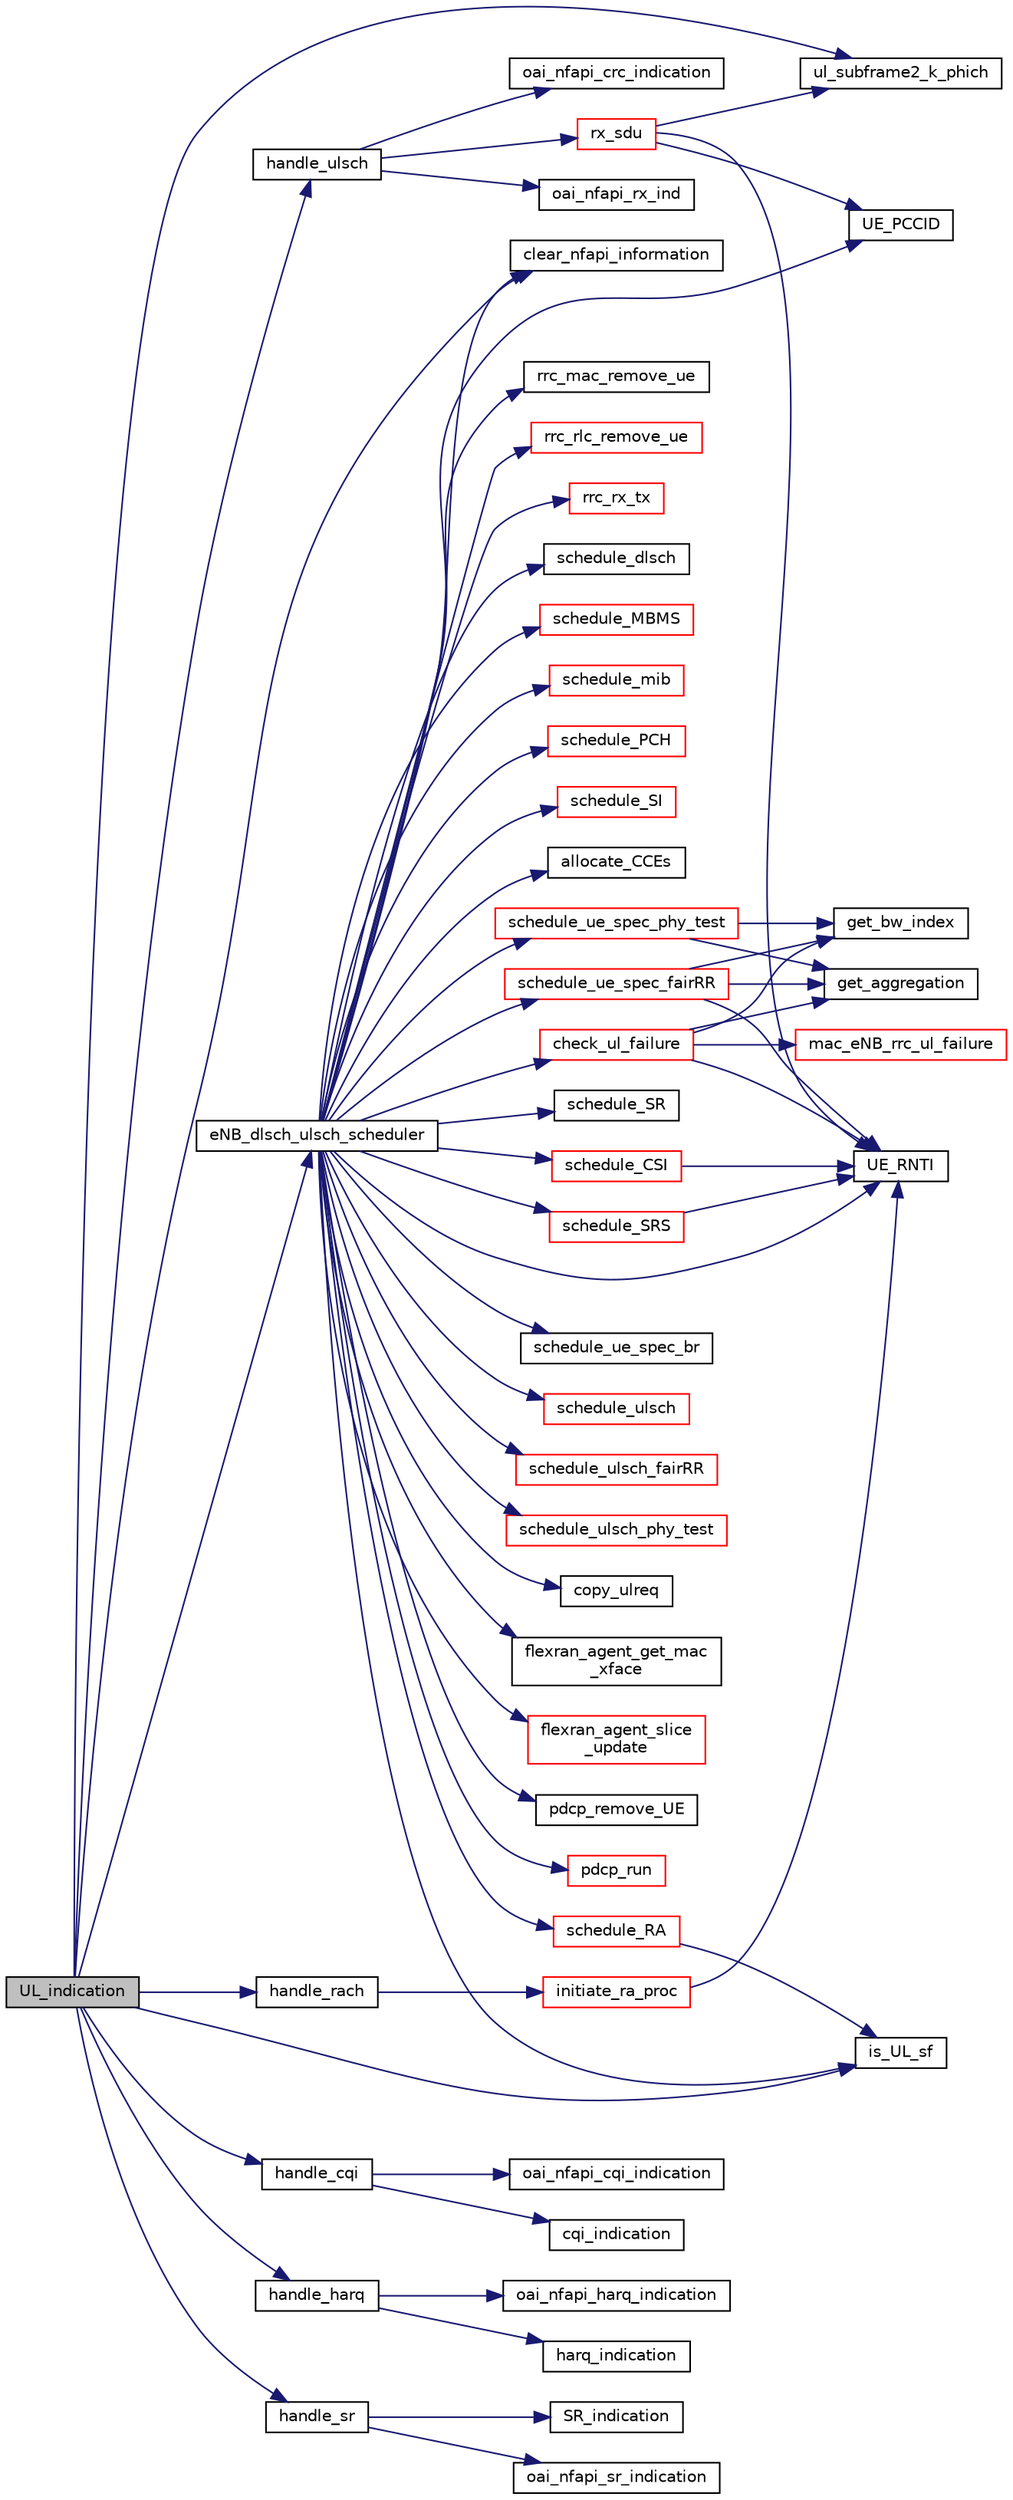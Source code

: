 digraph "UL_indication"
{
 // LATEX_PDF_SIZE
  edge [fontname="Helvetica",fontsize="10",labelfontname="Helvetica",labelfontsize="10"];
  node [fontname="Helvetica",fontsize="10",shape=record];
  rankdir="LR";
  Node1 [label="UL_indication",height=0.2,width=0.4,color="black", fillcolor="grey75", style="filled", fontcolor="black",tooltip=" "];
  Node1 -> Node2 [color="midnightblue",fontsize="10",style="solid",fontname="Helvetica"];
  Node2 [label="clear_nfapi_information",height=0.2,width=0.4,color="black", fillcolor="white", style="filled",URL="$group____mac.html#ga237541d2b485951631a7f7487adc2314",tooltip=" "];
  Node1 -> Node3 [color="midnightblue",fontsize="10",style="solid",fontname="Helvetica"];
  Node3 [label="eNB_dlsch_ulsch_scheduler",height=0.2,width=0.4,color="black", fillcolor="white", style="filled",URL="$group____mac.html#ga2a3ebd99050898af5b0f5ff9c9785897",tooltip=" "];
  Node3 -> Node4 [color="midnightblue",fontsize="10",style="solid",fontname="Helvetica"];
  Node4 [label="allocate_CCEs",height=0.2,width=0.4,color="black", fillcolor="white", style="filled",URL="$group____mac.html#ga08cfa26038e6093a403c015ec8bc3a4c",tooltip=" "];
  Node3 -> Node5 [color="midnightblue",fontsize="10",style="solid",fontname="Helvetica"];
  Node5 [label="check_ul_failure",height=0.2,width=0.4,color="red", fillcolor="white", style="filled",URL="$eNB__scheduler_8c.html#af48e560265cb7fa55295580e5fdca021",tooltip=" "];
  Node5 -> Node6 [color="midnightblue",fontsize="10",style="solid",fontname="Helvetica"];
  Node6 [label="get_aggregation",height=0.2,width=0.4,color="black", fillcolor="white", style="filled",URL="$group____mac.html#ga4c2fbdb0dfe9c6eb3eea73322800e767",tooltip=" "];
  Node5 -> Node7 [color="midnightblue",fontsize="10",style="solid",fontname="Helvetica"];
  Node7 [label="get_bw_index",height=0.2,width=0.4,color="black", fillcolor="white", style="filled",URL="$group____mac.html#ga90192a5bf0a35e59da30cc67f2d17d33",tooltip=" "];
  Node5 -> Node8 [color="midnightblue",fontsize="10",style="solid",fontname="Helvetica"];
  Node8 [label="mac_eNB_rrc_ul_failure",height=0.2,width=0.4,color="red", fillcolor="white", style="filled",URL="$group____rrc.html#gaa98913d60281318aec3c03ffe2c5e910",tooltip=" "];
  Node5 -> Node12 [color="midnightblue",fontsize="10",style="solid",fontname="Helvetica"];
  Node12 [label="UE_RNTI",height=0.2,width=0.4,color="black", fillcolor="white", style="filled",URL="$group____mac.html#gab1357b72b8008581c108de6f662a3ca8",tooltip=" "];
  Node3 -> Node2 [color="midnightblue",fontsize="10",style="solid",fontname="Helvetica"];
  Node3 -> Node13 [color="midnightblue",fontsize="10",style="solid",fontname="Helvetica"];
  Node13 [label="copy_ulreq",height=0.2,width=0.4,color="black", fillcolor="white", style="filled",URL="$eNB__scheduler_8c.html#abb2d9b129635102d0df4162258504514",tooltip=" "];
  Node3 -> Node14 [color="midnightblue",fontsize="10",style="solid",fontname="Helvetica"];
  Node14 [label="flexran_agent_get_mac\l_xface",height=0.2,width=0.4,color="black", fillcolor="white", style="filled",URL="$flexran__agent__mac_8c.html#a6ed74fc929d98eb8129181d1f5b00d08",tooltip=" "];
  Node3 -> Node15 [color="midnightblue",fontsize="10",style="solid",fontname="Helvetica"];
  Node15 [label="flexran_agent_slice\l_update",height=0.2,width=0.4,color="red", fillcolor="white", style="filled",URL="$flexran__agent__mac_8c.html#a0d004b81683913813b1f18b1f700e5f3",tooltip=" "];
  Node3 -> Node72 [color="midnightblue",fontsize="10",style="solid",fontname="Helvetica"];
  Node72 [label="is_UL_sf",height=0.2,width=0.4,color="black", fillcolor="white", style="filled",URL="$group____mac.html#gaf47f6641ee54ffd8b8dc98462244048d",tooltip=" "];
  Node3 -> Node73 [color="midnightblue",fontsize="10",style="solid",fontname="Helvetica"];
  Node73 [label="pdcp_remove_UE",height=0.2,width=0.4,color="black", fillcolor="white", style="filled",URL="$group____pdcp.html#ga9eb9a8bc6147fb026ec43b569659fb52",tooltip="Function for RRC to remove UE from PDCP module hashtable."];
  Node3 -> Node74 [color="midnightblue",fontsize="10",style="solid",fontname="Helvetica"];
  Node74 [label="pdcp_run",height=0.2,width=0.4,color="red", fillcolor="white", style="filled",URL="$group____pdcp.html#gaaf877f8fcf559b90eadcbcc2460ba0ef",tooltip="Runs PDCP entity to let it handle incoming/outgoing SDUs."];
  Node3 -> Node89 [color="midnightblue",fontsize="10",style="solid",fontname="Helvetica"];
  Node89 [label="rrc_mac_remove_ue",height=0.2,width=0.4,color="black", fillcolor="white", style="filled",URL="$group____mac.html#ga2d1a1a9fdd1d4eac3b05078258de538c",tooltip=" "];
  Node3 -> Node90 [color="midnightblue",fontsize="10",style="solid",fontname="Helvetica"];
  Node90 [label="rrc_rlc_remove_ue",height=0.2,width=0.4,color="red", fillcolor="white", style="filled",URL="$group__em.html#ga0da44c486411f7cc9441fe90bfc0e143",tooltip="Remove all RLC protocol instances from all radio bearers allocated to a UE."];
  Node3 -> Node92 [color="midnightblue",fontsize="10",style="solid",fontname="Helvetica"];
  Node92 [label="rrc_rx_tx",height=0.2,width=0.4,color="red", fillcolor="white", style="filled",URL="$LITE_2rrc__common_8c.html#a955366d1b4e84e5a73d64fb8ddf0f7d9",tooltip=" "];
  Node3 -> Node148 [color="midnightblue",fontsize="10",style="solid",fontname="Helvetica"];
  Node148 [label="schedule_CSI",height=0.2,width=0.4,color="red", fillcolor="white", style="filled",URL="$eNB__scheduler_8c.html#a3a4e50a665da2f93aa2b7ad7977ad3d5",tooltip=" "];
  Node148 -> Node12 [color="midnightblue",fontsize="10",style="solid",fontname="Helvetica"];
  Node3 -> Node152 [color="midnightblue",fontsize="10",style="solid",fontname="Helvetica"];
  Node152 [label="schedule_dlsch",height=0.2,width=0.4,color="black", fillcolor="white", style="filled",URL="$group____mac.html#gab28eef1f7da2aa0e4a9c857746d468ac",tooltip="UE specific DLSCH scheduling. Retrieves next ue to be schduled from round-robin scheduler and gets th..."];
  Node3 -> Node153 [color="midnightblue",fontsize="10",style="solid",fontname="Helvetica"];
  Node153 [label="schedule_MBMS",height=0.2,width=0.4,color="red", fillcolor="white", style="filled",URL="$group____mac.html#ga467b6d5c32d1607f95d4da25b18601ad",tooltip="MBMS scheduling: Checking the position for MBSFN subframes. Create MSI, transfer MCCH from RRC to MAC..."];
  Node3 -> Node170 [color="midnightblue",fontsize="10",style="solid",fontname="Helvetica"];
  Node170 [label="schedule_mib",height=0.2,width=0.4,color="red", fillcolor="white", style="filled",URL="$group____mac.html#gab91966c660f32a9e67ea124ed23c7a5f",tooltip="MIB scheduling for PBCH. This function requests the MIB from RRC and provides it to L1."];
  Node3 -> Node171 [color="midnightblue",fontsize="10",style="solid",fontname="Helvetica"];
  Node171 [label="schedule_PCH",height=0.2,width=0.4,color="red", fillcolor="white", style="filled",URL="$group____mac.html#ga315f527307d1f3b4802ebc51a0e00d5f",tooltip="First stage of PCH Scheduling. Gets a PCH SDU from RRC if available and computes the MCS required to ..."];
  Node3 -> Node175 [color="midnightblue",fontsize="10",style="solid",fontname="Helvetica"];
  Node175 [label="schedule_RA",height=0.2,width=0.4,color="red", fillcolor="white", style="filled",URL="$group____mac.html#ga9fced5fac952bd5b3f37c136509d1f2d",tooltip="First stage of Random-Access Scheduling. Loops over the ras and checks if RAR, Msg3 or its retransmis..."];
  Node175 -> Node72 [color="midnightblue",fontsize="10",style="solid",fontname="Helvetica"];
  Node3 -> Node186 [color="midnightblue",fontsize="10",style="solid",fontname="Helvetica"];
  Node186 [label="schedule_SI",height=0.2,width=0.4,color="red", fillcolor="white", style="filled",URL="$group____mac.html#ga89cfae638deeee04f4f6f472029d31e5",tooltip="First stage of SI Scheduling. Gets a SI SDU from RRC if available and computes the MCS required to tr..."];
  Node3 -> Node190 [color="midnightblue",fontsize="10",style="solid",fontname="Helvetica"];
  Node190 [label="schedule_SR",height=0.2,width=0.4,color="black", fillcolor="white", style="filled",URL="$eNB__scheduler_8c.html#a101178d0829e753364e04882940b9f47",tooltip=" "];
  Node3 -> Node191 [color="midnightblue",fontsize="10",style="solid",fontname="Helvetica"];
  Node191 [label="schedule_SRS",height=0.2,width=0.4,color="red", fillcolor="white", style="filled",URL="$eNB__scheduler_8c.html#ac1aa1ee3b32c6bd54c54831b45772b47",tooltip=" "];
  Node191 -> Node12 [color="midnightblue",fontsize="10",style="solid",fontname="Helvetica"];
  Node3 -> Node193 [color="midnightblue",fontsize="10",style="solid",fontname="Helvetica"];
  Node193 [label="schedule_ue_spec_br",height=0.2,width=0.4,color="black", fillcolor="white", style="filled",URL="$group____mac.html#ga71742d8cfb8a67abdd00faa970e9d326",tooltip=" "];
  Node3 -> Node194 [color="midnightblue",fontsize="10",style="solid",fontname="Helvetica"];
  Node194 [label="schedule_ue_spec_fairRR",height=0.2,width=0.4,color="red", fillcolor="white", style="filled",URL="$eNB__scheduler__fairRR_8c.html#a7cb0cf3bc998bebe482e86b52503abb1",tooltip=" "];
  Node194 -> Node6 [color="midnightblue",fontsize="10",style="solid",fontname="Helvetica"];
  Node194 -> Node7 [color="midnightblue",fontsize="10",style="solid",fontname="Helvetica"];
  Node194 -> Node12 [color="midnightblue",fontsize="10",style="solid",fontname="Helvetica"];
  Node3 -> Node218 [color="midnightblue",fontsize="10",style="solid",fontname="Helvetica"];
  Node218 [label="schedule_ue_spec_phy_test",height=0.2,width=0.4,color="red", fillcolor="white", style="filled",URL="$group____mac.html#gaf37ba484dd657678cb1a760027e945e6",tooltip=" "];
  Node218 -> Node6 [color="midnightblue",fontsize="10",style="solid",fontname="Helvetica"];
  Node218 -> Node7 [color="midnightblue",fontsize="10",style="solid",fontname="Helvetica"];
  Node3 -> Node219 [color="midnightblue",fontsize="10",style="solid",fontname="Helvetica"];
  Node219 [label="schedule_ulsch",height=0.2,width=0.4,color="red", fillcolor="white", style="filled",URL="$group____mac.html#ga8b96ae9e7064bd69159f7bc41f2aaba5",tooltip="top ULSCH Scheduling for TDD (config 1-6)."];
  Node3 -> Node229 [color="midnightblue",fontsize="10",style="solid",fontname="Helvetica"];
  Node229 [label="schedule_ulsch_fairRR",height=0.2,width=0.4,color="red", fillcolor="white", style="filled",URL="$eNB__scheduler__fairRR_8c.html#a8146cedda1d2207695a30d8088ecd35e",tooltip=" "];
  Node3 -> Node241 [color="midnightblue",fontsize="10",style="solid",fontname="Helvetica"];
  Node241 [label="schedule_ulsch_phy_test",height=0.2,width=0.4,color="red", fillcolor="white", style="filled",URL="$group____mac.html#ga7150fa1246d2af5b8807841adea861ec",tooltip=" "];
  Node3 -> Node183 [color="midnightblue",fontsize="10",style="solid",fontname="Helvetica"];
  Node183 [label="UE_PCCID",height=0.2,width=0.4,color="black", fillcolor="white", style="filled",URL="$group____mac.html#ga63d612e6b94450ff40406b999ab25448",tooltip=" "];
  Node3 -> Node12 [color="midnightblue",fontsize="10",style="solid",fontname="Helvetica"];
  Node1 -> Node242 [color="midnightblue",fontsize="10",style="solid",fontname="Helvetica"];
  Node242 [label="handle_cqi",height=0.2,width=0.4,color="black", fillcolor="white", style="filled",URL="$IF__Module_8c.html#a0f074f2b5d0c200a2cc1015961998d6c",tooltip=" "];
  Node242 -> Node243 [color="midnightblue",fontsize="10",style="solid",fontname="Helvetica"];
  Node243 [label="cqi_indication",height=0.2,width=0.4,color="black", fillcolor="white", style="filled",URL="$group____mac.html#gad226d8085e4ea7823164a610c6019df4",tooltip=" "];
  Node242 -> Node244 [color="midnightblue",fontsize="10",style="solid",fontname="Helvetica"];
  Node244 [label="oai_nfapi_cqi_indication",height=0.2,width=0.4,color="black", fillcolor="white", style="filled",URL="$IF__Module_8c.html#a66d454f9acc31980feeca038eeceaf9d",tooltip=" "];
  Node1 -> Node245 [color="midnightblue",fontsize="10",style="solid",fontname="Helvetica"];
  Node245 [label="handle_harq",height=0.2,width=0.4,color="black", fillcolor="white", style="filled",URL="$IF__Module_8c.html#ad15acd175b7a609f3ad174b39af5fada",tooltip=" "];
  Node245 -> Node246 [color="midnightblue",fontsize="10",style="solid",fontname="Helvetica"];
  Node246 [label="harq_indication",height=0.2,width=0.4,color="black", fillcolor="white", style="filled",URL="$group____mac.html#ga674a61937b1fe60f26a8a3e95fcc57bd",tooltip=" "];
  Node245 -> Node247 [color="midnightblue",fontsize="10",style="solid",fontname="Helvetica"];
  Node247 [label="oai_nfapi_harq_indication",height=0.2,width=0.4,color="black", fillcolor="white", style="filled",URL="$IF__Module_8c.html#af3e36085b9a000d250e7230c5a9f7d67",tooltip=" "];
  Node1 -> Node248 [color="midnightblue",fontsize="10",style="solid",fontname="Helvetica"];
  Node248 [label="handle_rach",height=0.2,width=0.4,color="black", fillcolor="white", style="filled",URL="$IF__Module_8c.html#a801dde2119a5ac4b5d583e26f06b6669",tooltip=" "];
  Node248 -> Node249 [color="midnightblue",fontsize="10",style="solid",fontname="Helvetica"];
  Node249 [label="initiate_ra_proc",height=0.2,width=0.4,color="red", fillcolor="white", style="filled",URL="$group____mac.html#ga25220d4bf20321a8f3f6160bf157de4d",tooltip=" "];
  Node249 -> Node12 [color="midnightblue",fontsize="10",style="solid",fontname="Helvetica"];
  Node1 -> Node252 [color="midnightblue",fontsize="10",style="solid",fontname="Helvetica"];
  Node252 [label="handle_sr",height=0.2,width=0.4,color="black", fillcolor="white", style="filled",URL="$IF__Module_8c.html#ae83c54bffc646a3a91e8a9522eb8052b",tooltip=" "];
  Node252 -> Node253 [color="midnightblue",fontsize="10",style="solid",fontname="Helvetica"];
  Node253 [label="oai_nfapi_sr_indication",height=0.2,width=0.4,color="black", fillcolor="white", style="filled",URL="$IF__Module_8c.html#a4d32cc426c02daaf59840fc16f594ca5",tooltip=" "];
  Node252 -> Node254 [color="midnightblue",fontsize="10",style="solid",fontname="Helvetica"];
  Node254 [label="SR_indication",height=0.2,width=0.4,color="black", fillcolor="white", style="filled",URL="$group____mac.html#ga6213ec24b4a24264a78ee5015f7f5ccd",tooltip=" "];
  Node1 -> Node255 [color="midnightblue",fontsize="10",style="solid",fontname="Helvetica"];
  Node255 [label="handle_ulsch",height=0.2,width=0.4,color="black", fillcolor="white", style="filled",URL="$IF__Module_8c.html#afb0615963db57d6fffb3d2d35befba28",tooltip=" "];
  Node255 -> Node256 [color="midnightblue",fontsize="10",style="solid",fontname="Helvetica"];
  Node256 [label="oai_nfapi_crc_indication",height=0.2,width=0.4,color="black", fillcolor="white", style="filled",URL="$IF__Module_8c.html#ace3ec76524ea46dd65cbd6b5382ee973",tooltip=" "];
  Node255 -> Node257 [color="midnightblue",fontsize="10",style="solid",fontname="Helvetica"];
  Node257 [label="oai_nfapi_rx_ind",height=0.2,width=0.4,color="black", fillcolor="white", style="filled",URL="$IF__Module_8c.html#ad34500e9504c4e9dbd467a1aafc60e59",tooltip=" "];
  Node255 -> Node258 [color="midnightblue",fontsize="10",style="solid",fontname="Helvetica"];
  Node258 [label="rx_sdu",height=0.2,width=0.4,color="red", fillcolor="white", style="filled",URL="$group____mac.html#gafa4fade9588c7ec028d474b53b37c11e",tooltip=" "];
  Node258 -> Node183 [color="midnightblue",fontsize="10",style="solid",fontname="Helvetica"];
  Node258 -> Node12 [color="midnightblue",fontsize="10",style="solid",fontname="Helvetica"];
  Node258 -> Node262 [color="midnightblue",fontsize="10",style="solid",fontname="Helvetica"];
  Node262 [label="ul_subframe2_k_phich",height=0.2,width=0.4,color="black", fillcolor="white", style="filled",URL="$group____mac.html#ga9ee2cdaf32802b891776ab9d70af9eb6",tooltip=" "];
  Node1 -> Node72 [color="midnightblue",fontsize="10",style="solid",fontname="Helvetica"];
  Node1 -> Node262 [color="midnightblue",fontsize="10",style="solid",fontname="Helvetica"];
}
